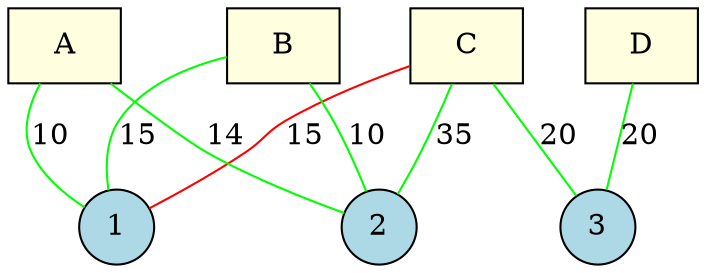 strict graph "A" {
rankdir=BT;
1 [shape=circle, style=filled, fillcolor=lightblue];
2 [shape=circle, style=filled, fillcolor=lightblue];
3 [shape=circle, style=filled, fillcolor=lightblue];
A [shape=rect, style=filled, fillcolor=lightyellow];
C [shape=rect, style=filled, fillcolor=lightyellow];
D [shape=rect, style=filled, fillcolor=lightyellow];
B [shape=rect, style=filled, fillcolor=lightyellow];
1 -- A [color=red, label=10];
1 -- A [color=green, label=10];
1 -- C [color=red, label=15];
1 -- B [color=green, label=15];
2 -- A [color=green, label=14];
2 -- C [color=green, label=35];
2 -- B [color=green, label=10];
3 -- C [color=green, label=20];
3 -- D [color=green, label=20];
}

